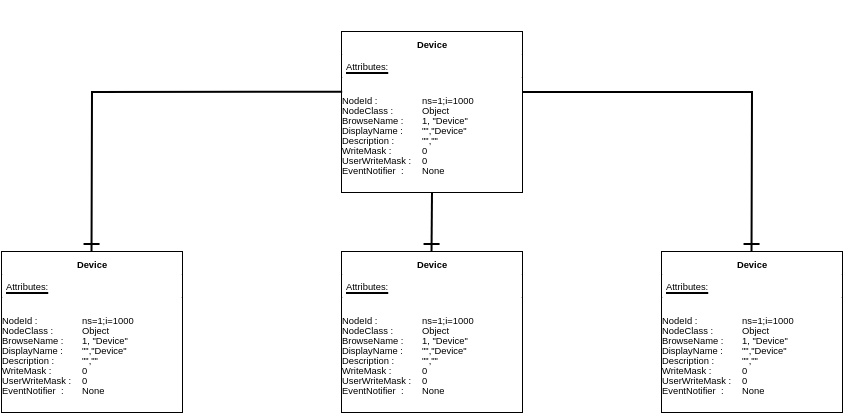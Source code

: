 <mxfile version="26.0.5">
  <diagram name="Page-1" id="EorTg1gLR0oGMwi5uA4w">
    <mxGraphModel dx="748" dy="1592" grid="1" gridSize="10" guides="1" tooltips="1" connect="1" arrows="1" fold="1" page="1" pageScale="1" pageWidth="850" pageHeight="1100" math="0" shadow="0">
      <root>
        <mxCell id="0" />
        <mxCell id="1" parent="0" />
        <mxCell id="nTKE7f52af2ux-_IrVMT-56" value="" style="group" vertex="1" connectable="0" parent="1">
          <mxGeometry x="360" y="10" width="90" height="80" as="geometry" />
        </mxCell>
        <mxCell id="nTKE7f52af2ux-_IrVMT-17" value="" style="rounded=0;whiteSpace=wrap;html=1;movable=1;resizable=1;rotatable=1;deletable=1;editable=1;locked=0;connectable=1;" vertex="1" parent="nTKE7f52af2ux-_IrVMT-56">
          <mxGeometry width="90" height="80" as="geometry" />
        </mxCell>
        <mxCell id="nTKE7f52af2ux-_IrVMT-21" value="&lt;h6&gt;&lt;p style=&quot;margin: 0px; font-weight: 400; font-stretch: normal; font-size: 4.7px; line-height: normal; font-family: Arial; font-size-adjust: none; font-kerning: auto; font-variant-alternates: normal; font-variant-ligatures: normal; font-variant-numeric: normal; font-variant-east-asian: normal; font-variant-position: normal; font-feature-settings: normal; font-optical-sizing: auto; font-variation-settings: normal; text-align: start;&quot; class=&quot;p1&quot;&gt;&lt;b&gt;Device&lt;/b&gt;&lt;/p&gt;&lt;/h6&gt;" style="rounded=0;whiteSpace=wrap;html=1;imageAspect=1;fillColor=default;strokeColor=none;movable=1;resizable=1;rotatable=1;deletable=1;editable=1;locked=0;connectable=1;" vertex="1" parent="nTKE7f52af2ux-_IrVMT-56">
          <mxGeometry width="90" height="11.429" as="geometry" />
        </mxCell>
        <mxCell id="nTKE7f52af2ux-_IrVMT-25" value="&lt;h6&gt;&lt;p style=&quot;margin: 0px; font-weight: 400; font-stretch: normal; font-size: 4.7px; line-height: normal; font-family: Arial; font-size-adjust: none; font-kerning: auto; font-variant-alternates: normal; font-variant-ligatures: normal; font-variant-numeric: normal; font-variant-east-asian: normal; font-variant-position: normal; font-feature-settings: normal; font-optical-sizing: auto; font-variation-settings: normal;&quot; class=&quot;p1&quot;&gt;&lt;u&gt;Attributes:&lt;/u&gt;&lt;/p&gt;&lt;/h6&gt;" style="rounded=0;whiteSpace=wrap;html=1;imageAspect=1;fillColor=default;strokeColor=none;movable=1;resizable=1;rotatable=1;deletable=1;editable=1;locked=0;connectable=1;align=left;" vertex="1" parent="nTKE7f52af2ux-_IrVMT-56">
          <mxGeometry y="11.429" width="90" height="11.429" as="geometry" />
        </mxCell>
        <mxCell id="nTKE7f52af2ux-_IrVMT-33" value="&lt;p style=&quot;margin: 0px; font-stretch: normal; font-size: 4.7px; line-height: normal; font-family: Arial; font-size-adjust: none; font-kerning: auto; font-variant-alternates: normal; font-variant-ligatures: normal; font-variant-numeric: normal; font-variant-east-asian: normal; font-variant-position: normal; font-feature-settings: normal; font-optical-sizing: auto; font-variation-settings: normal;&quot; class=&quot;p1&quot;&gt;ns=1;i=1000&lt;/p&gt;&lt;p style=&quot;margin: 0px; font-stretch: normal; font-size: 4.7px; line-height: normal; font-family: Arial; font-size-adjust: none; font-kerning: auto; font-variant-alternates: normal; font-variant-ligatures: normal; font-variant-numeric: normal; font-variant-east-asian: normal; font-variant-position: normal; font-feature-settings: normal; font-optical-sizing: auto; font-variation-settings: normal;&quot; class=&quot;p1&quot;&gt;Object&lt;/p&gt;&lt;p style=&quot;margin: 0px; font-stretch: normal; font-size: 4.7px; line-height: normal; font-family: Arial; font-size-adjust: none; font-kerning: auto; font-variant-alternates: normal; font-variant-ligatures: normal; font-variant-numeric: normal; font-variant-east-asian: normal; font-variant-position: normal; font-feature-settings: normal; font-optical-sizing: auto; font-variation-settings: normal;&quot; class=&quot;p1&quot;&gt;1, &quot;Device&quot;&lt;/p&gt;&lt;p style=&quot;margin: 0px; font-stretch: normal; font-size: 4.7px; line-height: normal; font-family: Arial; font-size-adjust: none; font-kerning: auto; font-variant-alternates: normal; font-variant-ligatures: normal; font-variant-numeric: normal; font-variant-east-asian: normal; font-variant-position: normal; font-feature-settings: normal; font-optical-sizing: auto; font-variation-settings: normal;&quot; class=&quot;p1&quot;&gt;&quot;&quot;,&quot;Device&quot;&lt;/p&gt;&lt;p style=&quot;margin: 0px; font-stretch: normal; font-size: 4.7px; line-height: normal; font-family: Arial; font-size-adjust: none; font-kerning: auto; font-variant-alternates: normal; font-variant-ligatures: normal; font-variant-numeric: normal; font-variant-east-asian: normal; font-variant-position: normal; font-feature-settings: normal; font-optical-sizing: auto; font-variation-settings: normal;&quot; class=&quot;p1&quot;&gt;&lt;span style=&quot;font-size: 4.7px;&quot;&gt;&quot;&quot;,&quot;&quot;&lt;/span&gt;&lt;/p&gt;&lt;p style=&quot;margin: 0px; font-stretch: normal; font-size: 4.7px; line-height: normal; font-family: Arial; font-size-adjust: none; font-kerning: auto; font-variant-alternates: normal; font-variant-ligatures: normal; font-variant-numeric: normal; font-variant-east-asian: normal; font-variant-position: normal; font-feature-settings: normal; font-optical-sizing: auto; font-variation-settings: normal;&quot; class=&quot;p1&quot;&gt;0&lt;/p&gt;&lt;p style=&quot;margin: 0px; font-stretch: normal; font-size: 4.7px; line-height: normal; font-family: Arial; font-size-adjust: none; font-kerning: auto; font-variant-alternates: normal; font-variant-ligatures: normal; font-variant-numeric: normal; font-variant-east-asian: normal; font-variant-position: normal; font-feature-settings: normal; font-optical-sizing: auto; font-variation-settings: normal;&quot; class=&quot;p1&quot;&gt;&lt;span style=&quot;font-size: 4.7px;&quot;&gt;0&lt;/span&gt;&lt;/p&gt;&lt;p style=&quot;margin: 0px; font-stretch: normal; font-size: 4.7px; line-height: normal; font-family: Arial; font-size-adjust: none; font-kerning: auto; font-variant-alternates: normal; font-variant-ligatures: normal; font-variant-numeric: normal; font-variant-east-asian: normal; font-variant-position: normal; font-feature-settings: normal; font-optical-sizing: auto; font-variation-settings: normal;&quot; class=&quot;p1&quot;&gt;None&lt;/p&gt;" style="rounded=0;whiteSpace=wrap;html=1;imageAspect=1;fillColor=default;strokeColor=none;movable=1;resizable=1;rotatable=1;deletable=1;editable=1;locked=0;connectable=1;align=left;spacing=0;" vertex="1" parent="nTKE7f52af2ux-_IrVMT-56">
          <mxGeometry x="40" y="22.86" width="50" height="57.14" as="geometry" />
        </mxCell>
        <mxCell id="nTKE7f52af2ux-_IrVMT-55" value="&lt;p style=&quot;margin: 0px; font-stretch: normal; font-size: 4.7px; line-height: normal; font-family: Arial; font-size-adjust: none; font-kerning: auto; font-variant-alternates: normal; font-variant-ligatures: normal; font-variant-numeric: normal; font-variant-east-asian: normal; font-variant-position: normal; font-feature-settings: normal; font-optical-sizing: auto; font-variation-settings: normal;&quot; class=&quot;p1&quot;&gt;NodeId :&lt;/p&gt;&lt;p style=&quot;margin: 0px; font-stretch: normal; font-size: 4.7px; line-height: normal; font-family: Arial; font-size-adjust: none; font-kerning: auto; font-variant-alternates: normal; font-variant-ligatures: normal; font-variant-numeric: normal; font-variant-east-asian: normal; font-variant-position: normal; font-feature-settings: normal; font-optical-sizing: auto; font-variation-settings: normal;&quot; class=&quot;p1&quot;&gt;NodeClass :&lt;/p&gt;&lt;p style=&quot;margin: 0px; font-stretch: normal; font-size: 4.7px; line-height: normal; font-family: Arial; font-size-adjust: none; font-kerning: auto; font-variant-alternates: normal; font-variant-ligatures: normal; font-variant-numeric: normal; font-variant-east-asian: normal; font-variant-position: normal; font-feature-settings: normal; font-optical-sizing: auto; font-variation-settings: normal;&quot; class=&quot;p1&quot;&gt;BrowseName :&lt;/p&gt;&lt;p style=&quot;margin: 0px; font-stretch: normal; font-size: 4.7px; line-height: normal; font-family: Arial; font-size-adjust: none; font-kerning: auto; font-variant-alternates: normal; font-variant-ligatures: normal; font-variant-numeric: normal; font-variant-east-asian: normal; font-variant-position: normal; font-feature-settings: normal; font-optical-sizing: auto; font-variation-settings: normal;&quot; class=&quot;p1&quot;&gt;DisplayName :&lt;/p&gt;&lt;p style=&quot;margin: 0px; font-stretch: normal; font-size: 4.7px; line-height: normal; font-family: Arial; font-size-adjust: none; font-kerning: auto; font-variant-alternates: normal; font-variant-ligatures: normal; font-variant-numeric: normal; font-variant-east-asian: normal; font-variant-position: normal; font-feature-settings: normal; font-optical-sizing: auto; font-variation-settings: normal;&quot; class=&quot;p1&quot;&gt;Description :&lt;/p&gt;&lt;p style=&quot;margin: 0px; font-stretch: normal; font-size: 4.7px; line-height: normal; font-family: Arial; font-size-adjust: none; font-kerning: auto; font-variant-alternates: normal; font-variant-ligatures: normal; font-variant-numeric: normal; font-variant-east-asian: normal; font-variant-position: normal; font-feature-settings: normal; font-optical-sizing: auto; font-variation-settings: normal;&quot; class=&quot;p1&quot;&gt;WriteMask :&lt;/p&gt;&lt;p style=&quot;margin: 0px; font-stretch: normal; font-size: 4.7px; line-height: normal; font-family: Arial; font-size-adjust: none; font-kerning: auto; font-variant-alternates: normal; font-variant-ligatures: normal; font-variant-numeric: normal; font-variant-east-asian: normal; font-variant-position: normal; font-feature-settings: normal; font-optical-sizing: auto; font-variation-settings: normal;&quot; class=&quot;p1&quot;&gt;UserWriteMask :&lt;/p&gt;&lt;p style=&quot;margin: 0px; font-stretch: normal; font-size: 4.7px; line-height: normal; font-family: Arial; font-size-adjust: none; font-kerning: auto; font-variant-alternates: normal; font-variant-ligatures: normal; font-variant-numeric: normal; font-variant-east-asian: normal; font-variant-position: normal; font-feature-settings: normal; font-optical-sizing: auto; font-variation-settings: normal;&quot; class=&quot;p1&quot;&gt;EventNotifier &amp;nbsp;:&lt;/p&gt;" style="rounded=0;whiteSpace=wrap;html=1;imageAspect=1;fillColor=default;strokeColor=none;movable=1;resizable=1;rotatable=1;deletable=1;editable=1;locked=0;connectable=1;align=left;spacing=0;" vertex="1" parent="nTKE7f52af2ux-_IrVMT-56">
          <mxGeometry y="22.86" width="40" height="57.14" as="geometry" />
        </mxCell>
        <mxCell id="nTKE7f52af2ux-_IrVMT-79" value="" style="endArrow=ERone;html=1;endFill=0;rounded=0;" edge="1" parent="nTKE7f52af2ux-_IrVMT-56">
          <mxGeometry width="50" height="50" relative="1" as="geometry">
            <mxPoint x="45" y="80" as="sourcePoint" />
            <mxPoint x="44.76" y="110" as="targetPoint" />
          </mxGeometry>
        </mxCell>
        <mxCell id="nTKE7f52af2ux-_IrVMT-58" value="" style="group" vertex="1" connectable="0" parent="1">
          <mxGeometry x="190" y="120" width="90" height="80" as="geometry" />
        </mxCell>
        <mxCell id="nTKE7f52af2ux-_IrVMT-59" value="" style="rounded=0;whiteSpace=wrap;html=1;movable=1;resizable=1;rotatable=1;deletable=1;editable=1;locked=0;connectable=1;" vertex="1" parent="nTKE7f52af2ux-_IrVMT-58">
          <mxGeometry width="90" height="80" as="geometry" />
        </mxCell>
        <mxCell id="nTKE7f52af2ux-_IrVMT-60" value="&lt;h6&gt;&lt;p style=&quot;margin: 0px; font-weight: 400; font-stretch: normal; font-size: 4.7px; line-height: normal; font-family: Arial; font-size-adjust: none; font-kerning: auto; font-variant-alternates: normal; font-variant-ligatures: normal; font-variant-numeric: normal; font-variant-east-asian: normal; font-variant-position: normal; font-feature-settings: normal; font-optical-sizing: auto; font-variation-settings: normal; text-align: start;&quot; class=&quot;p1&quot;&gt;&lt;b&gt;Device&lt;/b&gt;&lt;/p&gt;&lt;/h6&gt;" style="rounded=0;whiteSpace=wrap;html=1;imageAspect=1;fillColor=default;strokeColor=none;movable=1;resizable=1;rotatable=1;deletable=1;editable=1;locked=0;connectable=1;" vertex="1" parent="nTKE7f52af2ux-_IrVMT-58">
          <mxGeometry width="90" height="11.429" as="geometry" />
        </mxCell>
        <mxCell id="nTKE7f52af2ux-_IrVMT-61" value="&lt;h6&gt;&lt;p style=&quot;margin: 0px; font-weight: 400; font-stretch: normal; font-size: 4.7px; line-height: normal; font-family: Arial; font-size-adjust: none; font-kerning: auto; font-variant-alternates: normal; font-variant-ligatures: normal; font-variant-numeric: normal; font-variant-east-asian: normal; font-variant-position: normal; font-feature-settings: normal; font-optical-sizing: auto; font-variation-settings: normal;&quot; class=&quot;p1&quot;&gt;&lt;u&gt;Attributes:&lt;/u&gt;&lt;/p&gt;&lt;/h6&gt;" style="rounded=0;whiteSpace=wrap;html=1;imageAspect=1;fillColor=default;strokeColor=none;movable=1;resizable=1;rotatable=1;deletable=1;editable=1;locked=0;connectable=1;align=left;" vertex="1" parent="nTKE7f52af2ux-_IrVMT-58">
          <mxGeometry y="11.429" width="90" height="11.429" as="geometry" />
        </mxCell>
        <mxCell id="nTKE7f52af2ux-_IrVMT-62" value="&lt;p style=&quot;margin: 0px; font-stretch: normal; font-size: 4.7px; line-height: normal; font-family: Arial; font-size-adjust: none; font-kerning: auto; font-variant-alternates: normal; font-variant-ligatures: normal; font-variant-numeric: normal; font-variant-east-asian: normal; font-variant-position: normal; font-feature-settings: normal; font-optical-sizing: auto; font-variation-settings: normal;&quot; class=&quot;p1&quot;&gt;ns=1;i=1000&lt;/p&gt;&lt;p style=&quot;margin: 0px; font-stretch: normal; font-size: 4.7px; line-height: normal; font-family: Arial; font-size-adjust: none; font-kerning: auto; font-variant-alternates: normal; font-variant-ligatures: normal; font-variant-numeric: normal; font-variant-east-asian: normal; font-variant-position: normal; font-feature-settings: normal; font-optical-sizing: auto; font-variation-settings: normal;&quot; class=&quot;p1&quot;&gt;Object&lt;/p&gt;&lt;p style=&quot;margin: 0px; font-stretch: normal; font-size: 4.7px; line-height: normal; font-family: Arial; font-size-adjust: none; font-kerning: auto; font-variant-alternates: normal; font-variant-ligatures: normal; font-variant-numeric: normal; font-variant-east-asian: normal; font-variant-position: normal; font-feature-settings: normal; font-optical-sizing: auto; font-variation-settings: normal;&quot; class=&quot;p1&quot;&gt;1, &quot;Device&quot;&lt;/p&gt;&lt;p style=&quot;margin: 0px; font-stretch: normal; font-size: 4.7px; line-height: normal; font-family: Arial; font-size-adjust: none; font-kerning: auto; font-variant-alternates: normal; font-variant-ligatures: normal; font-variant-numeric: normal; font-variant-east-asian: normal; font-variant-position: normal; font-feature-settings: normal; font-optical-sizing: auto; font-variation-settings: normal;&quot; class=&quot;p1&quot;&gt;&quot;&quot;,&quot;Device&quot;&lt;/p&gt;&lt;p style=&quot;margin: 0px; font-stretch: normal; font-size: 4.7px; line-height: normal; font-family: Arial; font-size-adjust: none; font-kerning: auto; font-variant-alternates: normal; font-variant-ligatures: normal; font-variant-numeric: normal; font-variant-east-asian: normal; font-variant-position: normal; font-feature-settings: normal; font-optical-sizing: auto; font-variation-settings: normal;&quot; class=&quot;p1&quot;&gt;&lt;span style=&quot;font-size: 4.7px;&quot;&gt;&quot;&quot;,&quot;&quot;&lt;/span&gt;&lt;/p&gt;&lt;p style=&quot;margin: 0px; font-stretch: normal; font-size: 4.7px; line-height: normal; font-family: Arial; font-size-adjust: none; font-kerning: auto; font-variant-alternates: normal; font-variant-ligatures: normal; font-variant-numeric: normal; font-variant-east-asian: normal; font-variant-position: normal; font-feature-settings: normal; font-optical-sizing: auto; font-variation-settings: normal;&quot; class=&quot;p1&quot;&gt;0&lt;/p&gt;&lt;p style=&quot;margin: 0px; font-stretch: normal; font-size: 4.7px; line-height: normal; font-family: Arial; font-size-adjust: none; font-kerning: auto; font-variant-alternates: normal; font-variant-ligatures: normal; font-variant-numeric: normal; font-variant-east-asian: normal; font-variant-position: normal; font-feature-settings: normal; font-optical-sizing: auto; font-variation-settings: normal;&quot; class=&quot;p1&quot;&gt;&lt;span style=&quot;font-size: 4.7px;&quot;&gt;0&lt;/span&gt;&lt;/p&gt;&lt;p style=&quot;margin: 0px; font-stretch: normal; font-size: 4.7px; line-height: normal; font-family: Arial; font-size-adjust: none; font-kerning: auto; font-variant-alternates: normal; font-variant-ligatures: normal; font-variant-numeric: normal; font-variant-east-asian: normal; font-variant-position: normal; font-feature-settings: normal; font-optical-sizing: auto; font-variation-settings: normal;&quot; class=&quot;p1&quot;&gt;None&lt;/p&gt;" style="rounded=0;whiteSpace=wrap;html=1;imageAspect=1;fillColor=default;strokeColor=none;movable=1;resizable=1;rotatable=1;deletable=1;editable=1;locked=0;connectable=1;align=left;spacing=0;" vertex="1" parent="nTKE7f52af2ux-_IrVMT-58">
          <mxGeometry x="40" y="22.86" width="50" height="57.14" as="geometry" />
        </mxCell>
        <mxCell id="nTKE7f52af2ux-_IrVMT-63" value="&lt;p style=&quot;margin: 0px; font-stretch: normal; font-size: 4.7px; line-height: normal; font-family: Arial; font-size-adjust: none; font-kerning: auto; font-variant-alternates: normal; font-variant-ligatures: normal; font-variant-numeric: normal; font-variant-east-asian: normal; font-variant-position: normal; font-feature-settings: normal; font-optical-sizing: auto; font-variation-settings: normal;&quot; class=&quot;p1&quot;&gt;NodeId :&lt;/p&gt;&lt;p style=&quot;margin: 0px; font-stretch: normal; font-size: 4.7px; line-height: normal; font-family: Arial; font-size-adjust: none; font-kerning: auto; font-variant-alternates: normal; font-variant-ligatures: normal; font-variant-numeric: normal; font-variant-east-asian: normal; font-variant-position: normal; font-feature-settings: normal; font-optical-sizing: auto; font-variation-settings: normal;&quot; class=&quot;p1&quot;&gt;NodeClass :&lt;/p&gt;&lt;p style=&quot;margin: 0px; font-stretch: normal; font-size: 4.7px; line-height: normal; font-family: Arial; font-size-adjust: none; font-kerning: auto; font-variant-alternates: normal; font-variant-ligatures: normal; font-variant-numeric: normal; font-variant-east-asian: normal; font-variant-position: normal; font-feature-settings: normal; font-optical-sizing: auto; font-variation-settings: normal;&quot; class=&quot;p1&quot;&gt;BrowseName :&lt;/p&gt;&lt;p style=&quot;margin: 0px; font-stretch: normal; font-size: 4.7px; line-height: normal; font-family: Arial; font-size-adjust: none; font-kerning: auto; font-variant-alternates: normal; font-variant-ligatures: normal; font-variant-numeric: normal; font-variant-east-asian: normal; font-variant-position: normal; font-feature-settings: normal; font-optical-sizing: auto; font-variation-settings: normal;&quot; class=&quot;p1&quot;&gt;DisplayName :&lt;/p&gt;&lt;p style=&quot;margin: 0px; font-stretch: normal; font-size: 4.7px; line-height: normal; font-family: Arial; font-size-adjust: none; font-kerning: auto; font-variant-alternates: normal; font-variant-ligatures: normal; font-variant-numeric: normal; font-variant-east-asian: normal; font-variant-position: normal; font-feature-settings: normal; font-optical-sizing: auto; font-variation-settings: normal;&quot; class=&quot;p1&quot;&gt;Description :&lt;/p&gt;&lt;p style=&quot;margin: 0px; font-stretch: normal; font-size: 4.7px; line-height: normal; font-family: Arial; font-size-adjust: none; font-kerning: auto; font-variant-alternates: normal; font-variant-ligatures: normal; font-variant-numeric: normal; font-variant-east-asian: normal; font-variant-position: normal; font-feature-settings: normal; font-optical-sizing: auto; font-variation-settings: normal;&quot; class=&quot;p1&quot;&gt;WriteMask :&lt;/p&gt;&lt;p style=&quot;margin: 0px; font-stretch: normal; font-size: 4.7px; line-height: normal; font-family: Arial; font-size-adjust: none; font-kerning: auto; font-variant-alternates: normal; font-variant-ligatures: normal; font-variant-numeric: normal; font-variant-east-asian: normal; font-variant-position: normal; font-feature-settings: normal; font-optical-sizing: auto; font-variation-settings: normal;&quot; class=&quot;p1&quot;&gt;UserWriteMask :&lt;/p&gt;&lt;p style=&quot;margin: 0px; font-stretch: normal; font-size: 4.7px; line-height: normal; font-family: Arial; font-size-adjust: none; font-kerning: auto; font-variant-alternates: normal; font-variant-ligatures: normal; font-variant-numeric: normal; font-variant-east-asian: normal; font-variant-position: normal; font-feature-settings: normal; font-optical-sizing: auto; font-variation-settings: normal;&quot; class=&quot;p1&quot;&gt;EventNotifier &amp;nbsp;:&lt;/p&gt;" style="rounded=0;whiteSpace=wrap;html=1;imageAspect=1;fillColor=default;strokeColor=none;movable=1;resizable=1;rotatable=1;deletable=1;editable=1;locked=0;connectable=1;align=left;spacing=0;" vertex="1" parent="nTKE7f52af2ux-_IrVMT-58">
          <mxGeometry y="22.86" width="40" height="57.14" as="geometry" />
        </mxCell>
        <mxCell id="nTKE7f52af2ux-_IrVMT-67" value="" style="group" vertex="1" connectable="0" parent="1">
          <mxGeometry x="360" y="120" width="90" height="80" as="geometry" />
        </mxCell>
        <mxCell id="nTKE7f52af2ux-_IrVMT-68" value="" style="rounded=0;whiteSpace=wrap;html=1;movable=1;resizable=1;rotatable=1;deletable=1;editable=1;locked=0;connectable=1;" vertex="1" parent="nTKE7f52af2ux-_IrVMT-67">
          <mxGeometry width="90" height="80" as="geometry" />
        </mxCell>
        <mxCell id="nTKE7f52af2ux-_IrVMT-69" value="&lt;h6&gt;&lt;p style=&quot;margin: 0px; font-weight: 400; font-stretch: normal; font-size: 4.7px; line-height: normal; font-family: Arial; font-size-adjust: none; font-kerning: auto; font-variant-alternates: normal; font-variant-ligatures: normal; font-variant-numeric: normal; font-variant-east-asian: normal; font-variant-position: normal; font-feature-settings: normal; font-optical-sizing: auto; font-variation-settings: normal; text-align: start;&quot; class=&quot;p1&quot;&gt;&lt;b&gt;Device&lt;/b&gt;&lt;/p&gt;&lt;/h6&gt;" style="rounded=0;whiteSpace=wrap;html=1;imageAspect=1;fillColor=default;strokeColor=none;movable=1;resizable=1;rotatable=1;deletable=1;editable=1;locked=0;connectable=1;" vertex="1" parent="nTKE7f52af2ux-_IrVMT-67">
          <mxGeometry width="90" height="11.429" as="geometry" />
        </mxCell>
        <mxCell id="nTKE7f52af2ux-_IrVMT-70" value="&lt;h6&gt;&lt;p style=&quot;margin: 0px; font-weight: 400; font-stretch: normal; font-size: 4.7px; line-height: normal; font-family: Arial; font-size-adjust: none; font-kerning: auto; font-variant-alternates: normal; font-variant-ligatures: normal; font-variant-numeric: normal; font-variant-east-asian: normal; font-variant-position: normal; font-feature-settings: normal; font-optical-sizing: auto; font-variation-settings: normal;&quot; class=&quot;p1&quot;&gt;&lt;u&gt;Attributes:&lt;/u&gt;&lt;/p&gt;&lt;/h6&gt;" style="rounded=0;whiteSpace=wrap;html=1;imageAspect=1;fillColor=default;strokeColor=none;movable=1;resizable=1;rotatable=1;deletable=1;editable=1;locked=0;connectable=1;align=left;" vertex="1" parent="nTKE7f52af2ux-_IrVMT-67">
          <mxGeometry y="11.429" width="90" height="11.429" as="geometry" />
        </mxCell>
        <mxCell id="nTKE7f52af2ux-_IrVMT-71" value="&lt;p style=&quot;margin: 0px; font-stretch: normal; font-size: 4.7px; line-height: normal; font-family: Arial; font-size-adjust: none; font-kerning: auto; font-variant-alternates: normal; font-variant-ligatures: normal; font-variant-numeric: normal; font-variant-east-asian: normal; font-variant-position: normal; font-feature-settings: normal; font-optical-sizing: auto; font-variation-settings: normal;&quot; class=&quot;p1&quot;&gt;ns=1;i=1000&lt;/p&gt;&lt;p style=&quot;margin: 0px; font-stretch: normal; font-size: 4.7px; line-height: normal; font-family: Arial; font-size-adjust: none; font-kerning: auto; font-variant-alternates: normal; font-variant-ligatures: normal; font-variant-numeric: normal; font-variant-east-asian: normal; font-variant-position: normal; font-feature-settings: normal; font-optical-sizing: auto; font-variation-settings: normal;&quot; class=&quot;p1&quot;&gt;Object&lt;/p&gt;&lt;p style=&quot;margin: 0px; font-stretch: normal; font-size: 4.7px; line-height: normal; font-family: Arial; font-size-adjust: none; font-kerning: auto; font-variant-alternates: normal; font-variant-ligatures: normal; font-variant-numeric: normal; font-variant-east-asian: normal; font-variant-position: normal; font-feature-settings: normal; font-optical-sizing: auto; font-variation-settings: normal;&quot; class=&quot;p1&quot;&gt;1, &quot;Device&quot;&lt;/p&gt;&lt;p style=&quot;margin: 0px; font-stretch: normal; font-size: 4.7px; line-height: normal; font-family: Arial; font-size-adjust: none; font-kerning: auto; font-variant-alternates: normal; font-variant-ligatures: normal; font-variant-numeric: normal; font-variant-east-asian: normal; font-variant-position: normal; font-feature-settings: normal; font-optical-sizing: auto; font-variation-settings: normal;&quot; class=&quot;p1&quot;&gt;&quot;&quot;,&quot;Device&quot;&lt;/p&gt;&lt;p style=&quot;margin: 0px; font-stretch: normal; font-size: 4.7px; line-height: normal; font-family: Arial; font-size-adjust: none; font-kerning: auto; font-variant-alternates: normal; font-variant-ligatures: normal; font-variant-numeric: normal; font-variant-east-asian: normal; font-variant-position: normal; font-feature-settings: normal; font-optical-sizing: auto; font-variation-settings: normal;&quot; class=&quot;p1&quot;&gt;&lt;span style=&quot;font-size: 4.7px;&quot;&gt;&quot;&quot;,&quot;&quot;&lt;/span&gt;&lt;/p&gt;&lt;p style=&quot;margin: 0px; font-stretch: normal; font-size: 4.7px; line-height: normal; font-family: Arial; font-size-adjust: none; font-kerning: auto; font-variant-alternates: normal; font-variant-ligatures: normal; font-variant-numeric: normal; font-variant-east-asian: normal; font-variant-position: normal; font-feature-settings: normal; font-optical-sizing: auto; font-variation-settings: normal;&quot; class=&quot;p1&quot;&gt;0&lt;/p&gt;&lt;p style=&quot;margin: 0px; font-stretch: normal; font-size: 4.7px; line-height: normal; font-family: Arial; font-size-adjust: none; font-kerning: auto; font-variant-alternates: normal; font-variant-ligatures: normal; font-variant-numeric: normal; font-variant-east-asian: normal; font-variant-position: normal; font-feature-settings: normal; font-optical-sizing: auto; font-variation-settings: normal;&quot; class=&quot;p1&quot;&gt;&lt;span style=&quot;font-size: 4.7px;&quot;&gt;0&lt;/span&gt;&lt;/p&gt;&lt;p style=&quot;margin: 0px; font-stretch: normal; font-size: 4.7px; line-height: normal; font-family: Arial; font-size-adjust: none; font-kerning: auto; font-variant-alternates: normal; font-variant-ligatures: normal; font-variant-numeric: normal; font-variant-east-asian: normal; font-variant-position: normal; font-feature-settings: normal; font-optical-sizing: auto; font-variation-settings: normal;&quot; class=&quot;p1&quot;&gt;None&lt;/p&gt;" style="rounded=0;whiteSpace=wrap;html=1;imageAspect=1;fillColor=default;strokeColor=none;movable=1;resizable=1;rotatable=1;deletable=1;editable=1;locked=0;connectable=1;align=left;spacing=0;" vertex="1" parent="nTKE7f52af2ux-_IrVMT-67">
          <mxGeometry x="40" y="22.86" width="50" height="57.14" as="geometry" />
        </mxCell>
        <mxCell id="nTKE7f52af2ux-_IrVMT-72" value="&lt;p style=&quot;margin: 0px; font-stretch: normal; font-size: 4.7px; line-height: normal; font-family: Arial; font-size-adjust: none; font-kerning: auto; font-variant-alternates: normal; font-variant-ligatures: normal; font-variant-numeric: normal; font-variant-east-asian: normal; font-variant-position: normal; font-feature-settings: normal; font-optical-sizing: auto; font-variation-settings: normal;&quot; class=&quot;p1&quot;&gt;NodeId :&lt;/p&gt;&lt;p style=&quot;margin: 0px; font-stretch: normal; font-size: 4.7px; line-height: normal; font-family: Arial; font-size-adjust: none; font-kerning: auto; font-variant-alternates: normal; font-variant-ligatures: normal; font-variant-numeric: normal; font-variant-east-asian: normal; font-variant-position: normal; font-feature-settings: normal; font-optical-sizing: auto; font-variation-settings: normal;&quot; class=&quot;p1&quot;&gt;NodeClass :&lt;/p&gt;&lt;p style=&quot;margin: 0px; font-stretch: normal; font-size: 4.7px; line-height: normal; font-family: Arial; font-size-adjust: none; font-kerning: auto; font-variant-alternates: normal; font-variant-ligatures: normal; font-variant-numeric: normal; font-variant-east-asian: normal; font-variant-position: normal; font-feature-settings: normal; font-optical-sizing: auto; font-variation-settings: normal;&quot; class=&quot;p1&quot;&gt;BrowseName :&lt;/p&gt;&lt;p style=&quot;margin: 0px; font-stretch: normal; font-size: 4.7px; line-height: normal; font-family: Arial; font-size-adjust: none; font-kerning: auto; font-variant-alternates: normal; font-variant-ligatures: normal; font-variant-numeric: normal; font-variant-east-asian: normal; font-variant-position: normal; font-feature-settings: normal; font-optical-sizing: auto; font-variation-settings: normal;&quot; class=&quot;p1&quot;&gt;DisplayName :&lt;/p&gt;&lt;p style=&quot;margin: 0px; font-stretch: normal; font-size: 4.7px; line-height: normal; font-family: Arial; font-size-adjust: none; font-kerning: auto; font-variant-alternates: normal; font-variant-ligatures: normal; font-variant-numeric: normal; font-variant-east-asian: normal; font-variant-position: normal; font-feature-settings: normal; font-optical-sizing: auto; font-variation-settings: normal;&quot; class=&quot;p1&quot;&gt;Description :&lt;/p&gt;&lt;p style=&quot;margin: 0px; font-stretch: normal; font-size: 4.7px; line-height: normal; font-family: Arial; font-size-adjust: none; font-kerning: auto; font-variant-alternates: normal; font-variant-ligatures: normal; font-variant-numeric: normal; font-variant-east-asian: normal; font-variant-position: normal; font-feature-settings: normal; font-optical-sizing: auto; font-variation-settings: normal;&quot; class=&quot;p1&quot;&gt;WriteMask :&lt;/p&gt;&lt;p style=&quot;margin: 0px; font-stretch: normal; font-size: 4.7px; line-height: normal; font-family: Arial; font-size-adjust: none; font-kerning: auto; font-variant-alternates: normal; font-variant-ligatures: normal; font-variant-numeric: normal; font-variant-east-asian: normal; font-variant-position: normal; font-feature-settings: normal; font-optical-sizing: auto; font-variation-settings: normal;&quot; class=&quot;p1&quot;&gt;UserWriteMask :&lt;/p&gt;&lt;p style=&quot;margin: 0px; font-stretch: normal; font-size: 4.7px; line-height: normal; font-family: Arial; font-size-adjust: none; font-kerning: auto; font-variant-alternates: normal; font-variant-ligatures: normal; font-variant-numeric: normal; font-variant-east-asian: normal; font-variant-position: normal; font-feature-settings: normal; font-optical-sizing: auto; font-variation-settings: normal;&quot; class=&quot;p1&quot;&gt;EventNotifier &amp;nbsp;:&lt;/p&gt;" style="rounded=0;whiteSpace=wrap;html=1;imageAspect=1;fillColor=default;strokeColor=none;movable=1;resizable=1;rotatable=1;deletable=1;editable=1;locked=0;connectable=1;align=left;spacing=0;" vertex="1" parent="nTKE7f52af2ux-_IrVMT-67">
          <mxGeometry y="22.86" width="40" height="57.14" as="geometry" />
        </mxCell>
        <mxCell id="nTKE7f52af2ux-_IrVMT-73" value="" style="group" vertex="1" connectable="0" parent="1">
          <mxGeometry x="520" y="120" width="90" height="80" as="geometry" />
        </mxCell>
        <mxCell id="nTKE7f52af2ux-_IrVMT-74" value="" style="rounded=0;whiteSpace=wrap;html=1;movable=1;resizable=1;rotatable=1;deletable=1;editable=1;locked=0;connectable=1;" vertex="1" parent="nTKE7f52af2ux-_IrVMT-73">
          <mxGeometry width="90" height="80" as="geometry" />
        </mxCell>
        <mxCell id="nTKE7f52af2ux-_IrVMT-75" value="&lt;h6&gt;&lt;p style=&quot;margin: 0px; font-weight: 400; font-stretch: normal; font-size: 4.7px; line-height: normal; font-family: Arial; font-size-adjust: none; font-kerning: auto; font-variant-alternates: normal; font-variant-ligatures: normal; font-variant-numeric: normal; font-variant-east-asian: normal; font-variant-position: normal; font-feature-settings: normal; font-optical-sizing: auto; font-variation-settings: normal; text-align: start;&quot; class=&quot;p1&quot;&gt;&lt;b&gt;Device&lt;/b&gt;&lt;/p&gt;&lt;/h6&gt;" style="rounded=0;whiteSpace=wrap;html=1;imageAspect=1;fillColor=default;strokeColor=none;movable=1;resizable=1;rotatable=1;deletable=1;editable=1;locked=0;connectable=1;" vertex="1" parent="nTKE7f52af2ux-_IrVMT-73">
          <mxGeometry width="90" height="11.429" as="geometry" />
        </mxCell>
        <mxCell id="nTKE7f52af2ux-_IrVMT-76" value="&lt;h6&gt;&lt;p style=&quot;margin: 0px; font-weight: 400; font-stretch: normal; font-size: 4.7px; line-height: normal; font-family: Arial; font-size-adjust: none; font-kerning: auto; font-variant-alternates: normal; font-variant-ligatures: normal; font-variant-numeric: normal; font-variant-east-asian: normal; font-variant-position: normal; font-feature-settings: normal; font-optical-sizing: auto; font-variation-settings: normal;&quot; class=&quot;p1&quot;&gt;&lt;u&gt;Attributes:&lt;/u&gt;&lt;/p&gt;&lt;/h6&gt;" style="rounded=0;whiteSpace=wrap;html=1;imageAspect=1;fillColor=default;strokeColor=none;movable=1;resizable=1;rotatable=1;deletable=1;editable=1;locked=0;connectable=1;align=left;" vertex="1" parent="nTKE7f52af2ux-_IrVMT-73">
          <mxGeometry y="11.429" width="90" height="11.429" as="geometry" />
        </mxCell>
        <mxCell id="nTKE7f52af2ux-_IrVMT-77" value="&lt;p style=&quot;margin: 0px; font-stretch: normal; font-size: 4.7px; line-height: normal; font-family: Arial; font-size-adjust: none; font-kerning: auto; font-variant-alternates: normal; font-variant-ligatures: normal; font-variant-numeric: normal; font-variant-east-asian: normal; font-variant-position: normal; font-feature-settings: normal; font-optical-sizing: auto; font-variation-settings: normal;&quot; class=&quot;p1&quot;&gt;ns=1;i=1000&lt;/p&gt;&lt;p style=&quot;margin: 0px; font-stretch: normal; font-size: 4.7px; line-height: normal; font-family: Arial; font-size-adjust: none; font-kerning: auto; font-variant-alternates: normal; font-variant-ligatures: normal; font-variant-numeric: normal; font-variant-east-asian: normal; font-variant-position: normal; font-feature-settings: normal; font-optical-sizing: auto; font-variation-settings: normal;&quot; class=&quot;p1&quot;&gt;Object&lt;/p&gt;&lt;p style=&quot;margin: 0px; font-stretch: normal; font-size: 4.7px; line-height: normal; font-family: Arial; font-size-adjust: none; font-kerning: auto; font-variant-alternates: normal; font-variant-ligatures: normal; font-variant-numeric: normal; font-variant-east-asian: normal; font-variant-position: normal; font-feature-settings: normal; font-optical-sizing: auto; font-variation-settings: normal;&quot; class=&quot;p1&quot;&gt;1, &quot;Device&quot;&lt;/p&gt;&lt;p style=&quot;margin: 0px; font-stretch: normal; font-size: 4.7px; line-height: normal; font-family: Arial; font-size-adjust: none; font-kerning: auto; font-variant-alternates: normal; font-variant-ligatures: normal; font-variant-numeric: normal; font-variant-east-asian: normal; font-variant-position: normal; font-feature-settings: normal; font-optical-sizing: auto; font-variation-settings: normal;&quot; class=&quot;p1&quot;&gt;&quot;&quot;,&quot;Device&quot;&lt;/p&gt;&lt;p style=&quot;margin: 0px; font-stretch: normal; font-size: 4.7px; line-height: normal; font-family: Arial; font-size-adjust: none; font-kerning: auto; font-variant-alternates: normal; font-variant-ligatures: normal; font-variant-numeric: normal; font-variant-east-asian: normal; font-variant-position: normal; font-feature-settings: normal; font-optical-sizing: auto; font-variation-settings: normal;&quot; class=&quot;p1&quot;&gt;&lt;span style=&quot;font-size: 4.7px;&quot;&gt;&quot;&quot;,&quot;&quot;&lt;/span&gt;&lt;/p&gt;&lt;p style=&quot;margin: 0px; font-stretch: normal; font-size: 4.7px; line-height: normal; font-family: Arial; font-size-adjust: none; font-kerning: auto; font-variant-alternates: normal; font-variant-ligatures: normal; font-variant-numeric: normal; font-variant-east-asian: normal; font-variant-position: normal; font-feature-settings: normal; font-optical-sizing: auto; font-variation-settings: normal;&quot; class=&quot;p1&quot;&gt;0&lt;/p&gt;&lt;p style=&quot;margin: 0px; font-stretch: normal; font-size: 4.7px; line-height: normal; font-family: Arial; font-size-adjust: none; font-kerning: auto; font-variant-alternates: normal; font-variant-ligatures: normal; font-variant-numeric: normal; font-variant-east-asian: normal; font-variant-position: normal; font-feature-settings: normal; font-optical-sizing: auto; font-variation-settings: normal;&quot; class=&quot;p1&quot;&gt;&lt;span style=&quot;font-size: 4.7px;&quot;&gt;0&lt;/span&gt;&lt;/p&gt;&lt;p style=&quot;margin: 0px; font-stretch: normal; font-size: 4.7px; line-height: normal; font-family: Arial; font-size-adjust: none; font-kerning: auto; font-variant-alternates: normal; font-variant-ligatures: normal; font-variant-numeric: normal; font-variant-east-asian: normal; font-variant-position: normal; font-feature-settings: normal; font-optical-sizing: auto; font-variation-settings: normal;&quot; class=&quot;p1&quot;&gt;None&lt;/p&gt;" style="rounded=0;whiteSpace=wrap;html=1;imageAspect=1;fillColor=default;strokeColor=none;movable=1;resizable=1;rotatable=1;deletable=1;editable=1;locked=0;connectable=1;align=left;spacing=0;" vertex="1" parent="nTKE7f52af2ux-_IrVMT-73">
          <mxGeometry x="40" y="22.86" width="50" height="57.14" as="geometry" />
        </mxCell>
        <mxCell id="nTKE7f52af2ux-_IrVMT-78" value="&lt;p style=&quot;margin: 0px; font-stretch: normal; font-size: 4.7px; line-height: normal; font-family: Arial; font-size-adjust: none; font-kerning: auto; font-variant-alternates: normal; font-variant-ligatures: normal; font-variant-numeric: normal; font-variant-east-asian: normal; font-variant-position: normal; font-feature-settings: normal; font-optical-sizing: auto; font-variation-settings: normal;&quot; class=&quot;p1&quot;&gt;NodeId :&lt;/p&gt;&lt;p style=&quot;margin: 0px; font-stretch: normal; font-size: 4.7px; line-height: normal; font-family: Arial; font-size-adjust: none; font-kerning: auto; font-variant-alternates: normal; font-variant-ligatures: normal; font-variant-numeric: normal; font-variant-east-asian: normal; font-variant-position: normal; font-feature-settings: normal; font-optical-sizing: auto; font-variation-settings: normal;&quot; class=&quot;p1&quot;&gt;NodeClass :&lt;/p&gt;&lt;p style=&quot;margin: 0px; font-stretch: normal; font-size: 4.7px; line-height: normal; font-family: Arial; font-size-adjust: none; font-kerning: auto; font-variant-alternates: normal; font-variant-ligatures: normal; font-variant-numeric: normal; font-variant-east-asian: normal; font-variant-position: normal; font-feature-settings: normal; font-optical-sizing: auto; font-variation-settings: normal;&quot; class=&quot;p1&quot;&gt;BrowseName :&lt;/p&gt;&lt;p style=&quot;margin: 0px; font-stretch: normal; font-size: 4.7px; line-height: normal; font-family: Arial; font-size-adjust: none; font-kerning: auto; font-variant-alternates: normal; font-variant-ligatures: normal; font-variant-numeric: normal; font-variant-east-asian: normal; font-variant-position: normal; font-feature-settings: normal; font-optical-sizing: auto; font-variation-settings: normal;&quot; class=&quot;p1&quot;&gt;DisplayName :&lt;/p&gt;&lt;p style=&quot;margin: 0px; font-stretch: normal; font-size: 4.7px; line-height: normal; font-family: Arial; font-size-adjust: none; font-kerning: auto; font-variant-alternates: normal; font-variant-ligatures: normal; font-variant-numeric: normal; font-variant-east-asian: normal; font-variant-position: normal; font-feature-settings: normal; font-optical-sizing: auto; font-variation-settings: normal;&quot; class=&quot;p1&quot;&gt;Description :&lt;/p&gt;&lt;p style=&quot;margin: 0px; font-stretch: normal; font-size: 4.7px; line-height: normal; font-family: Arial; font-size-adjust: none; font-kerning: auto; font-variant-alternates: normal; font-variant-ligatures: normal; font-variant-numeric: normal; font-variant-east-asian: normal; font-variant-position: normal; font-feature-settings: normal; font-optical-sizing: auto; font-variation-settings: normal;&quot; class=&quot;p1&quot;&gt;WriteMask :&lt;/p&gt;&lt;p style=&quot;margin: 0px; font-stretch: normal; font-size: 4.7px; line-height: normal; font-family: Arial; font-size-adjust: none; font-kerning: auto; font-variant-alternates: normal; font-variant-ligatures: normal; font-variant-numeric: normal; font-variant-east-asian: normal; font-variant-position: normal; font-feature-settings: normal; font-optical-sizing: auto; font-variation-settings: normal;&quot; class=&quot;p1&quot;&gt;UserWriteMask :&lt;/p&gt;&lt;p style=&quot;margin: 0px; font-stretch: normal; font-size: 4.7px; line-height: normal; font-family: Arial; font-size-adjust: none; font-kerning: auto; font-variant-alternates: normal; font-variant-ligatures: normal; font-variant-numeric: normal; font-variant-east-asian: normal; font-variant-position: normal; font-feature-settings: normal; font-optical-sizing: auto; font-variation-settings: normal;&quot; class=&quot;p1&quot;&gt;EventNotifier &amp;nbsp;:&lt;/p&gt;" style="rounded=0;whiteSpace=wrap;html=1;imageAspect=1;fillColor=default;strokeColor=none;movable=1;resizable=1;rotatable=1;deletable=1;editable=1;locked=0;connectable=1;align=left;spacing=0;" vertex="1" parent="nTKE7f52af2ux-_IrVMT-73">
          <mxGeometry y="22.86" width="40" height="57.14" as="geometry" />
        </mxCell>
        <mxCell id="nTKE7f52af2ux-_IrVMT-80" value="" style="endArrow=ERone;html=1;endFill=0;rounded=0;exitX=0.002;exitY=0.123;exitDx=0;exitDy=0;exitPerimeter=0;" edge="1" parent="1" source="nTKE7f52af2ux-_IrVMT-55">
          <mxGeometry width="50" height="50" relative="1" as="geometry">
            <mxPoint x="235" y="-40" as="sourcePoint" />
            <mxPoint x="234.76" y="120" as="targetPoint" />
            <Array as="points">
              <mxPoint x="235" y="40" />
            </Array>
          </mxGeometry>
        </mxCell>
        <mxCell id="nTKE7f52af2ux-_IrVMT-81" value="" style="endArrow=ERone;html=1;endFill=0;rounded=0;" edge="1" parent="1">
          <mxGeometry width="50" height="50" relative="1" as="geometry">
            <mxPoint x="450" y="40" as="sourcePoint" />
            <mxPoint x="564.76" y="120" as="targetPoint" />
            <Array as="points">
              <mxPoint x="565" y="40" />
            </Array>
          </mxGeometry>
        </mxCell>
      </root>
    </mxGraphModel>
  </diagram>
</mxfile>
